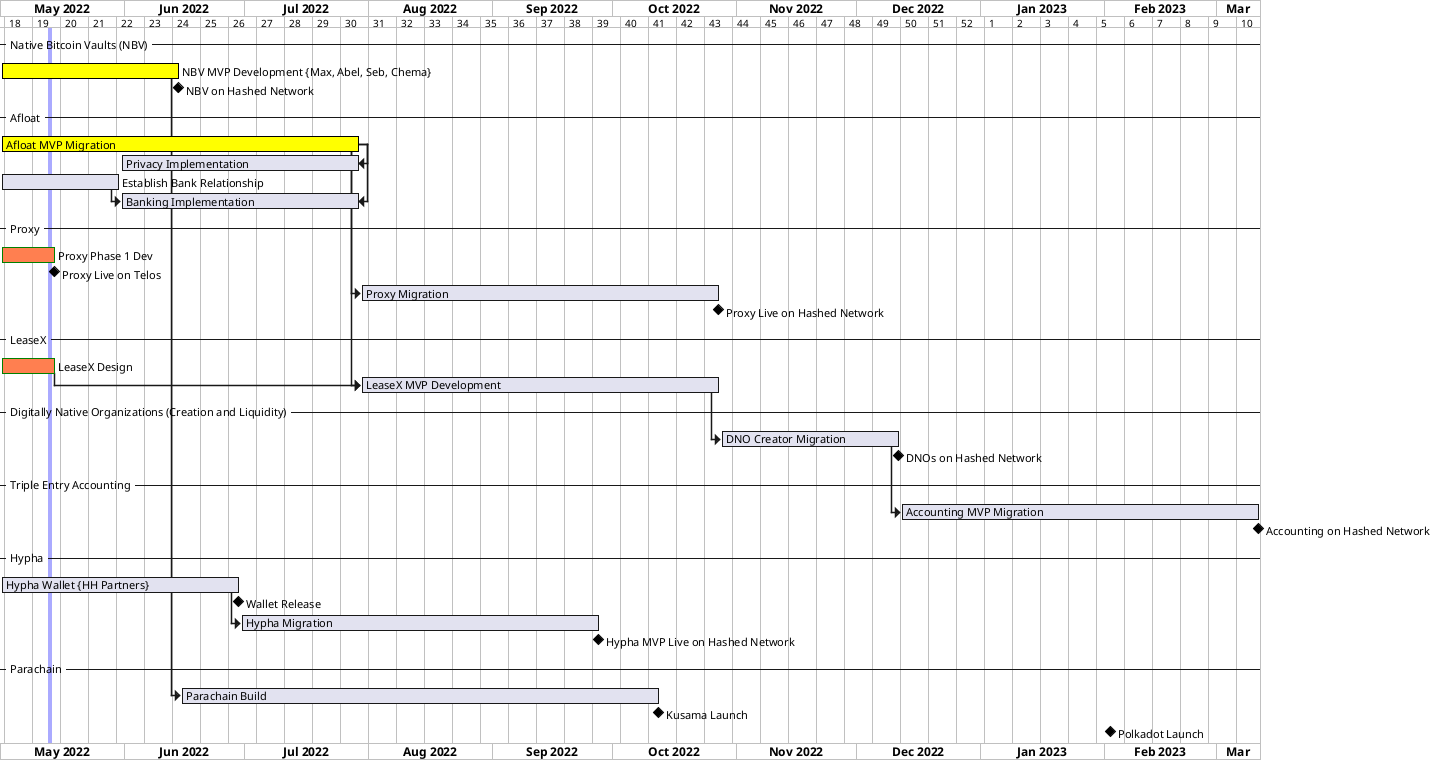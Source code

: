 @startgantt RoadMap
printscale weekly
Project starts the 1st of May 2022
hide ressources footbox
today is 12 days after start and is colored in #AAF

-- Native Bitcoin Vaults (NBV) --
[NBV MVP Development] as [nbv-dev] on {Max, Abel, Seb, Chema} lasts 45 days
[nbv-dev] is colored in Yellow/Black
[NBV on Hashed Network] happens after [nbv-dev]'s end

-- Afloat --
[Afloat MVP Migration] as [afloat-dev] lasts 90 days
[afloat-dev] is colored in Yellow/Black
[Privacy Implementation] as [privacy-dev] lasts 60 days
[Establish Bank Relationship] as [banking] lasts 30 days
[Banking Implementation] as [banking-dev] lasts 30 days
[privacy-dev] ends at [afloat-dev]'s end
[banking-dev] ends at [afloat-dev]'s end
[banking] -> [banking-dev]

-- Proxy -- 
[Proxy Phase 1 Dev] as [pot] lasts 2 weeks
[pot] is colored in Coral/Green
[Proxy Live on Telos] as [p-live] happens after [pot]'s end
[Proxy Migration] as [p-mig] starts at [afloat-dev]'s end
[p-mig] lasts 90 days
[Proxy Live on Hashed Network] happens after [p-mig]'s end

-- LeaseX --
[LeaseX Design] as [l-design] lasts 2 weeks
[l-design] is colored in Coral/Green
[LeaseX MVP Development] as [l-dev] lasts 90 days
[l-dev] starts at [afloat-dev]'s end
[l-design] -> [l-dev]

-- Digitally Native Organizations (Creation and Liquidity) --
[DNO Creator Migration] as [dno-dev] lasts 45 days
[dno-dev] starts at [l-dev]'s end
[DNOs on Hashed Network] happens at [dno-dev]'s end

-- Triple Entry Accounting -- 
[Accounting MVP Migration] as [a-mig] lasts 90 days
[a-mig] starts at [dno-dev]'s end
[Accounting on Hashed Network] happens at [a-mig]'s end

-- Hypha -- 
[Hypha Wallet] as [h-wallet] on {HH Partners} lasts 60 days
[Wallet Release] happens at [h-wallet]'s end
[Hypha Migration] as [h-mig] starts at [h-wallet]'s end
[h-mig] lasts 90 days
[Hypha MVP Live on Hashed Network] happens at [h-mig]'s end

-- Parachain -- 
[Parachain Build] as [para-dev] lasts 120 days
[nbv-dev] -> [para-dev]
[Kusama Launch] as [ksm] happens at [para-dev]'s end
[Polkadot Launch] as [dot] happens on 2023-02-02

@endgantt